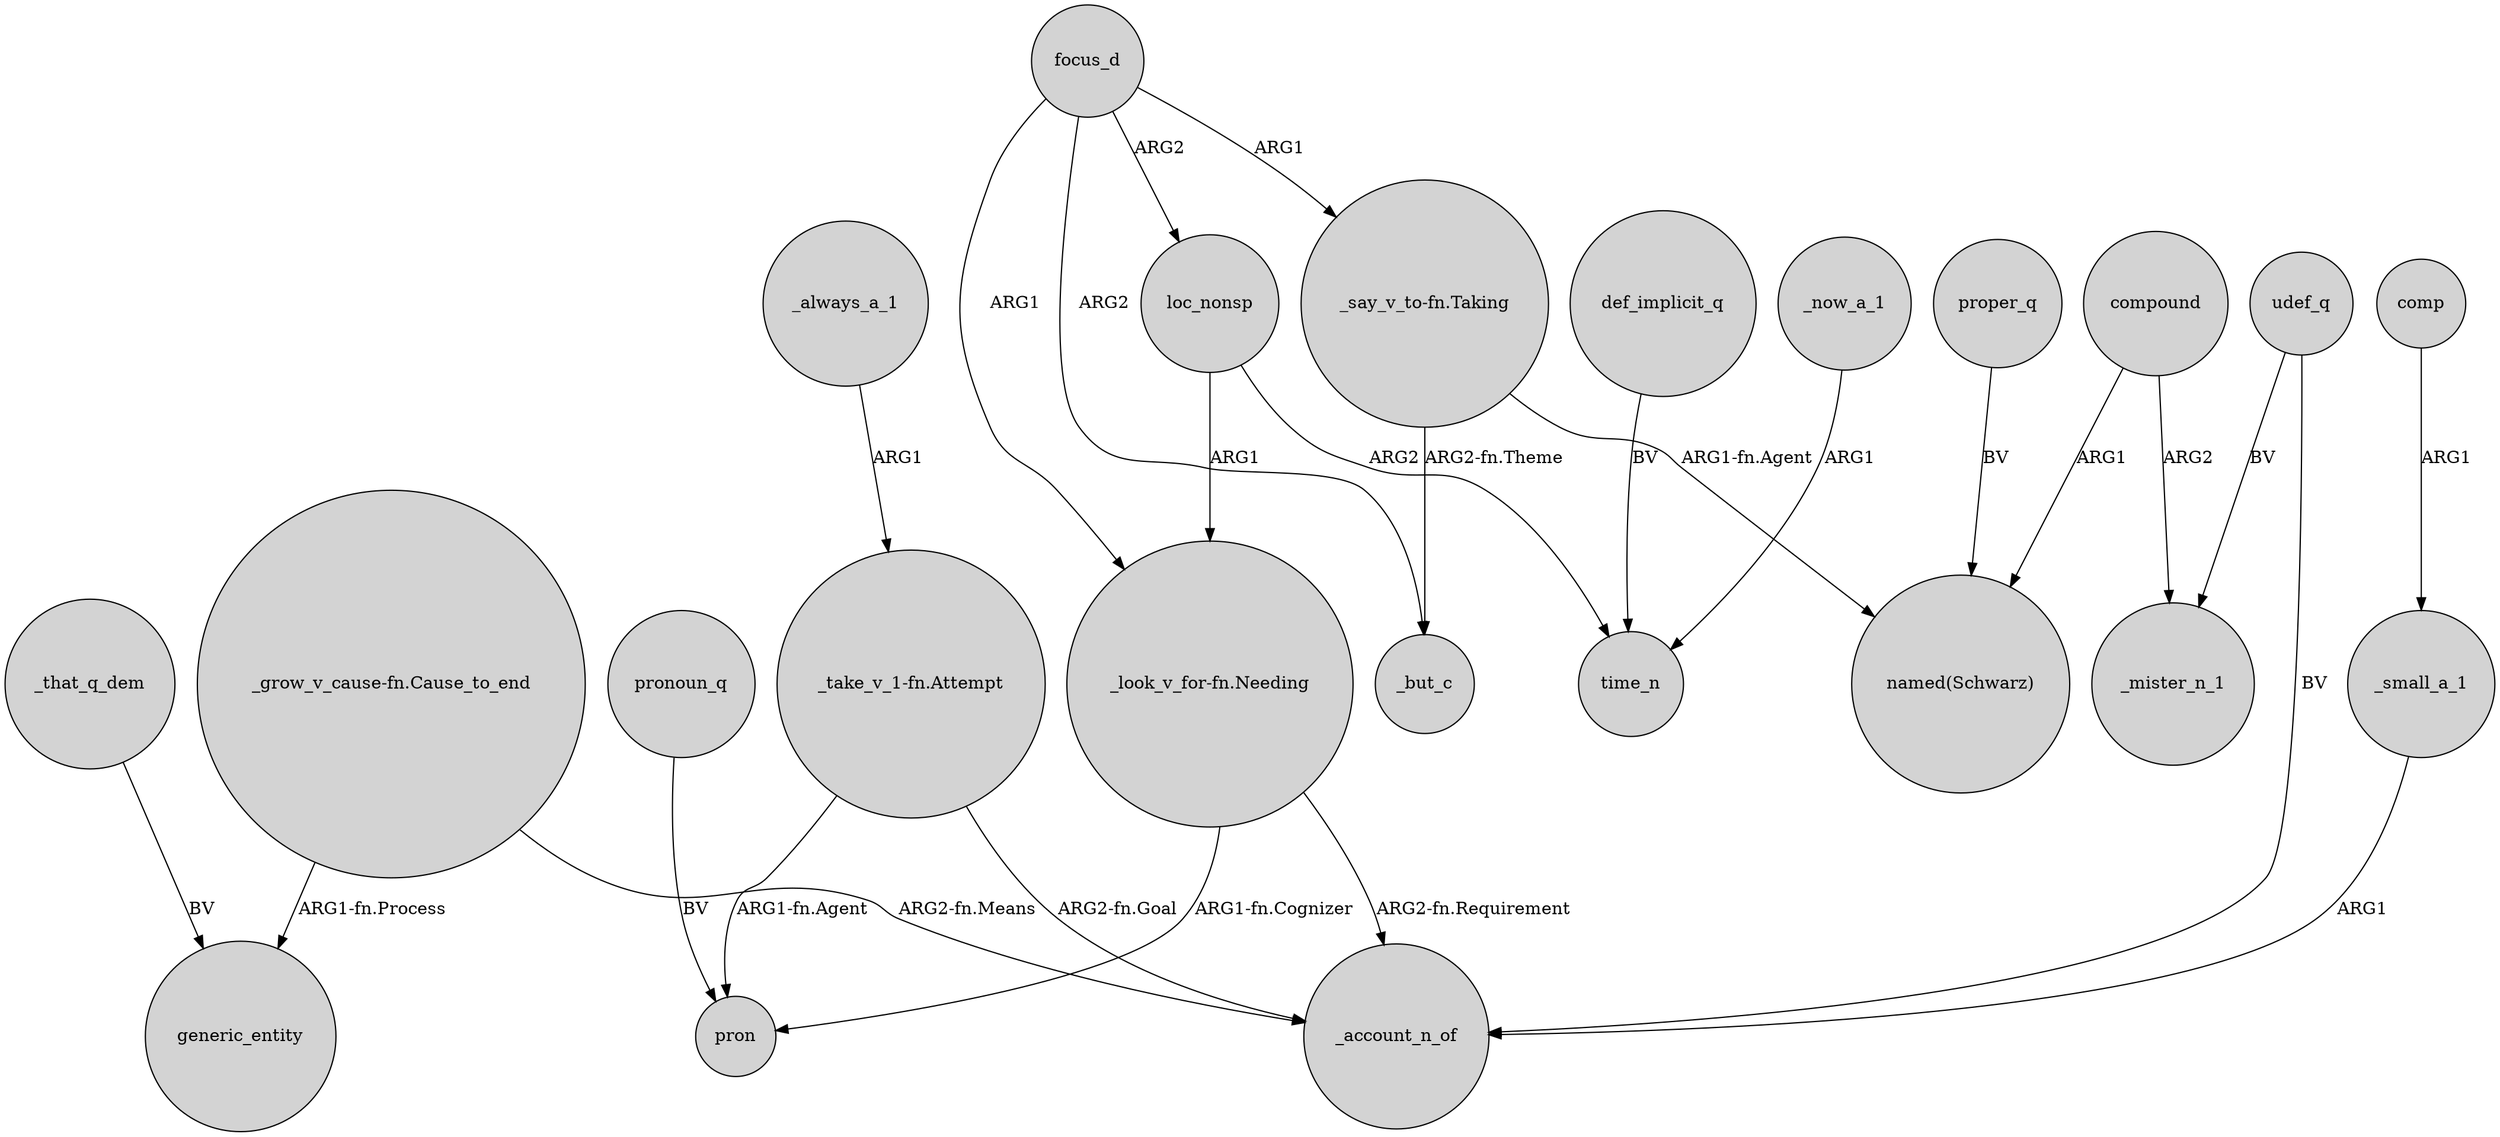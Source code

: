 digraph {
	node [shape=circle style=filled]
	"_grow_v_cause-fn.Cause_to_end" -> generic_entity [label="ARG1-fn.Process"]
	compound -> _mister_n_1 [label=ARG2]
	focus_d -> "_look_v_for-fn.Needing" [label=ARG1]
	loc_nonsp -> "_look_v_for-fn.Needing" [label=ARG1]
	focus_d -> "_say_v_to-fn.Taking" [label=ARG1]
	"_take_v_1-fn.Attempt" -> pron [label="ARG1-fn.Agent"]
	"_look_v_for-fn.Needing" -> _account_n_of [label="ARG2-fn.Requirement"]
	focus_d -> _but_c [label=ARG2]
	"_say_v_to-fn.Taking" -> _but_c [label="ARG2-fn.Theme"]
	compound -> "named(Schwarz)" [label=ARG1]
	"_say_v_to-fn.Taking" -> "named(Schwarz)" [label="ARG1-fn.Agent"]
	udef_q -> _account_n_of [label=BV]
	focus_d -> loc_nonsp [label=ARG2]
	udef_q -> _mister_n_1 [label=BV]
	_now_a_1 -> time_n [label=ARG1]
	pronoun_q -> pron [label=BV]
	"_take_v_1-fn.Attempt" -> _account_n_of [label="ARG2-fn.Goal"]
	"_look_v_for-fn.Needing" -> pron [label="ARG1-fn.Cognizer"]
	comp -> _small_a_1 [label=ARG1]
	_always_a_1 -> "_take_v_1-fn.Attempt" [label=ARG1]
	proper_q -> "named(Schwarz)" [label=BV]
	loc_nonsp -> time_n [label=ARG2]
	_small_a_1 -> _account_n_of [label=ARG1]
	_that_q_dem -> generic_entity [label=BV]
	def_implicit_q -> time_n [label=BV]
	"_grow_v_cause-fn.Cause_to_end" -> _account_n_of [label="ARG2-fn.Means"]
}
